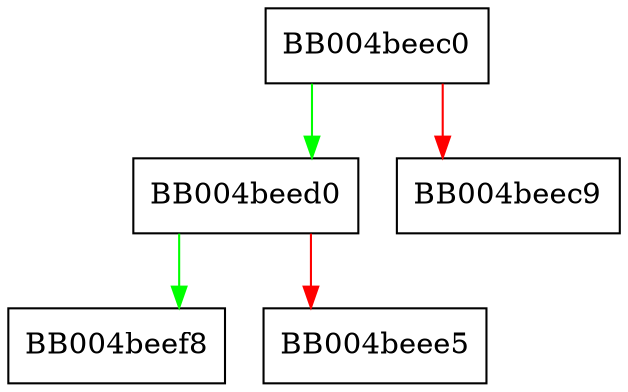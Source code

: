 digraph ossl_quic_stream_map_notify_all_data_sent {
  node [shape="box"];
  graph [splines=ortho];
  BB004beec0 -> BB004beed0 [color="green"];
  BB004beec0 -> BB004beec9 [color="red"];
  BB004beed0 -> BB004beef8 [color="green"];
  BB004beed0 -> BB004beee5 [color="red"];
}